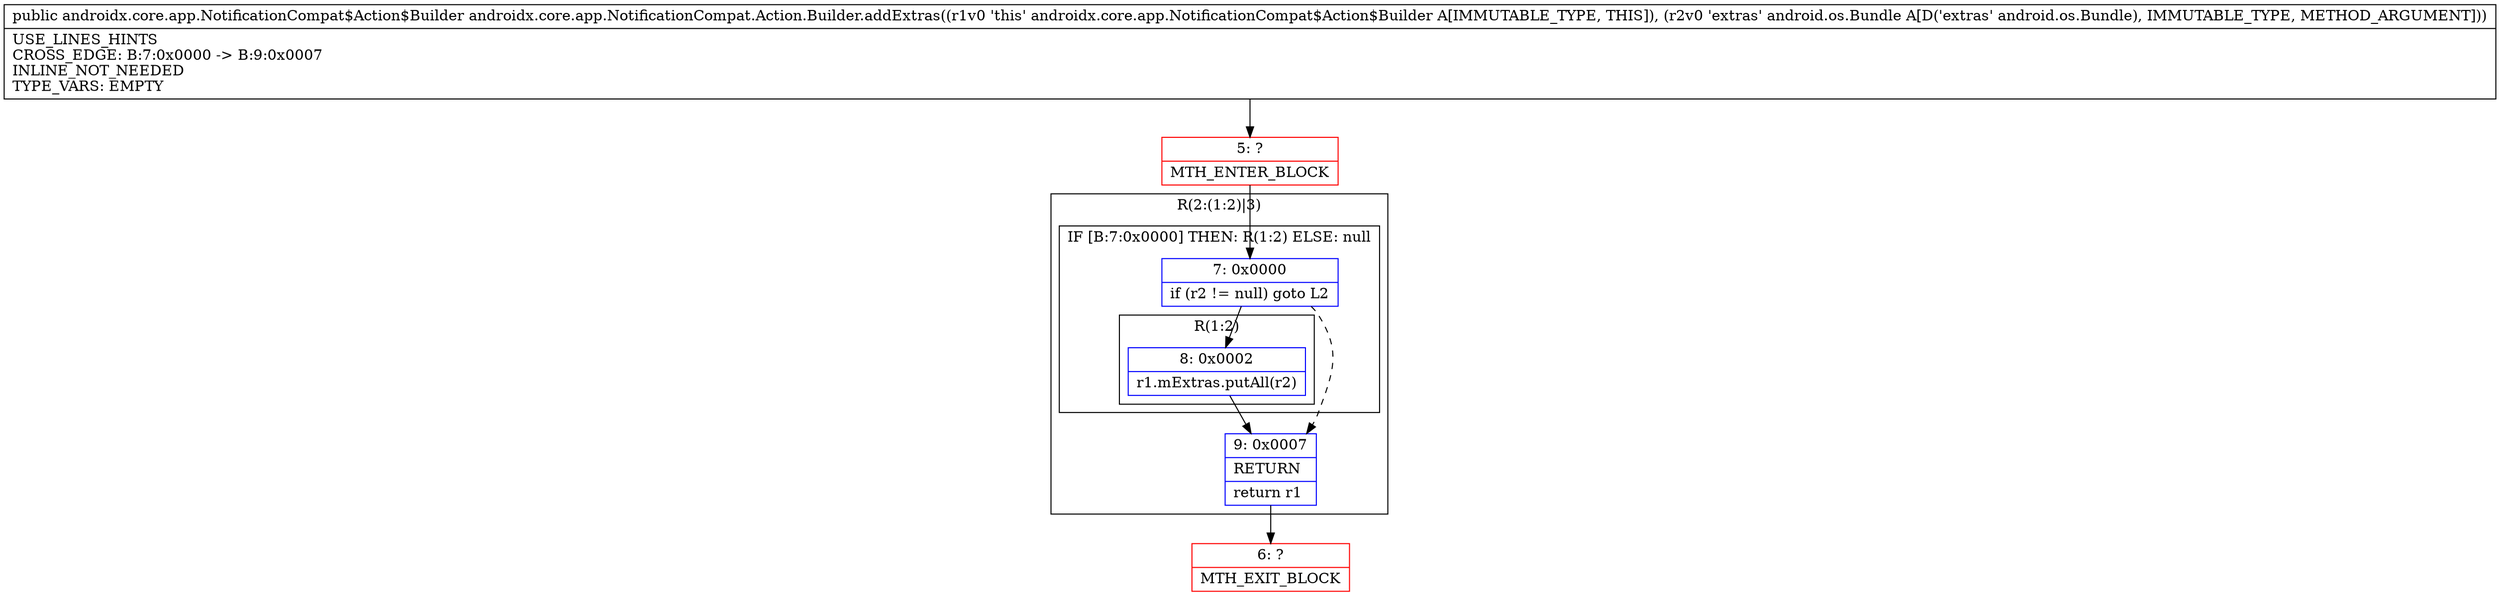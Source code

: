 digraph "CFG forandroidx.core.app.NotificationCompat.Action.Builder.addExtras(Landroid\/os\/Bundle;)Landroidx\/core\/app\/NotificationCompat$Action$Builder;" {
subgraph cluster_Region_1011713203 {
label = "R(2:(1:2)|3)";
node [shape=record,color=blue];
subgraph cluster_IfRegion_472275952 {
label = "IF [B:7:0x0000] THEN: R(1:2) ELSE: null";
node [shape=record,color=blue];
Node_7 [shape=record,label="{7\:\ 0x0000|if (r2 != null) goto L2\l}"];
subgraph cluster_Region_1443182887 {
label = "R(1:2)";
node [shape=record,color=blue];
Node_8 [shape=record,label="{8\:\ 0x0002|r1.mExtras.putAll(r2)\l}"];
}
}
Node_9 [shape=record,label="{9\:\ 0x0007|RETURN\l|return r1\l}"];
}
Node_5 [shape=record,color=red,label="{5\:\ ?|MTH_ENTER_BLOCK\l}"];
Node_6 [shape=record,color=red,label="{6\:\ ?|MTH_EXIT_BLOCK\l}"];
MethodNode[shape=record,label="{public androidx.core.app.NotificationCompat$Action$Builder androidx.core.app.NotificationCompat.Action.Builder.addExtras((r1v0 'this' androidx.core.app.NotificationCompat$Action$Builder A[IMMUTABLE_TYPE, THIS]), (r2v0 'extras' android.os.Bundle A[D('extras' android.os.Bundle), IMMUTABLE_TYPE, METHOD_ARGUMENT]))  | USE_LINES_HINTS\lCROSS_EDGE: B:7:0x0000 \-\> B:9:0x0007\lINLINE_NOT_NEEDED\lTYPE_VARS: EMPTY\l}"];
MethodNode -> Node_5;Node_7 -> Node_8;
Node_7 -> Node_9[style=dashed];
Node_8 -> Node_9;
Node_9 -> Node_6;
Node_5 -> Node_7;
}

